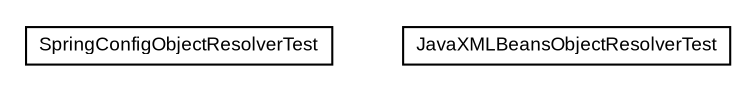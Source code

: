 #!/usr/local/bin/dot
#
# Class diagram 
# Generated by UmlGraph version 4.6 (http://www.spinellis.gr/sw/umlgraph)
#

digraph G {
	edge [fontname="arial",fontsize=10,labelfontname="arial",labelfontsize=10];
	node [fontname="arial",fontsize=10,shape=plaintext];
	// org.settings4j.objectresolver.SpringConfigObjectResolverTest
	c107 [label=<<table border="0" cellborder="1" cellspacing="0" cellpadding="2" port="p" href="./SpringConfigObjectResolverTest.html">
		<tr><td><table border="0" cellspacing="0" cellpadding="1">
			<tr><td> SpringConfigObjectResolverTest </td></tr>
		</table></td></tr>
		</table>>, fontname="arial", fontcolor="black", fontsize=9.0];
	// org.settings4j.objectresolver.JavaXMLBeansObjectResolverTest
	c108 [label=<<table border="0" cellborder="1" cellspacing="0" cellpadding="2" port="p" href="./JavaXMLBeansObjectResolverTest.html">
		<tr><td><table border="0" cellspacing="0" cellpadding="1">
			<tr><td> JavaXMLBeansObjectResolverTest </td></tr>
		</table></td></tr>
		</table>>, fontname="arial", fontcolor="black", fontsize=9.0];
}

